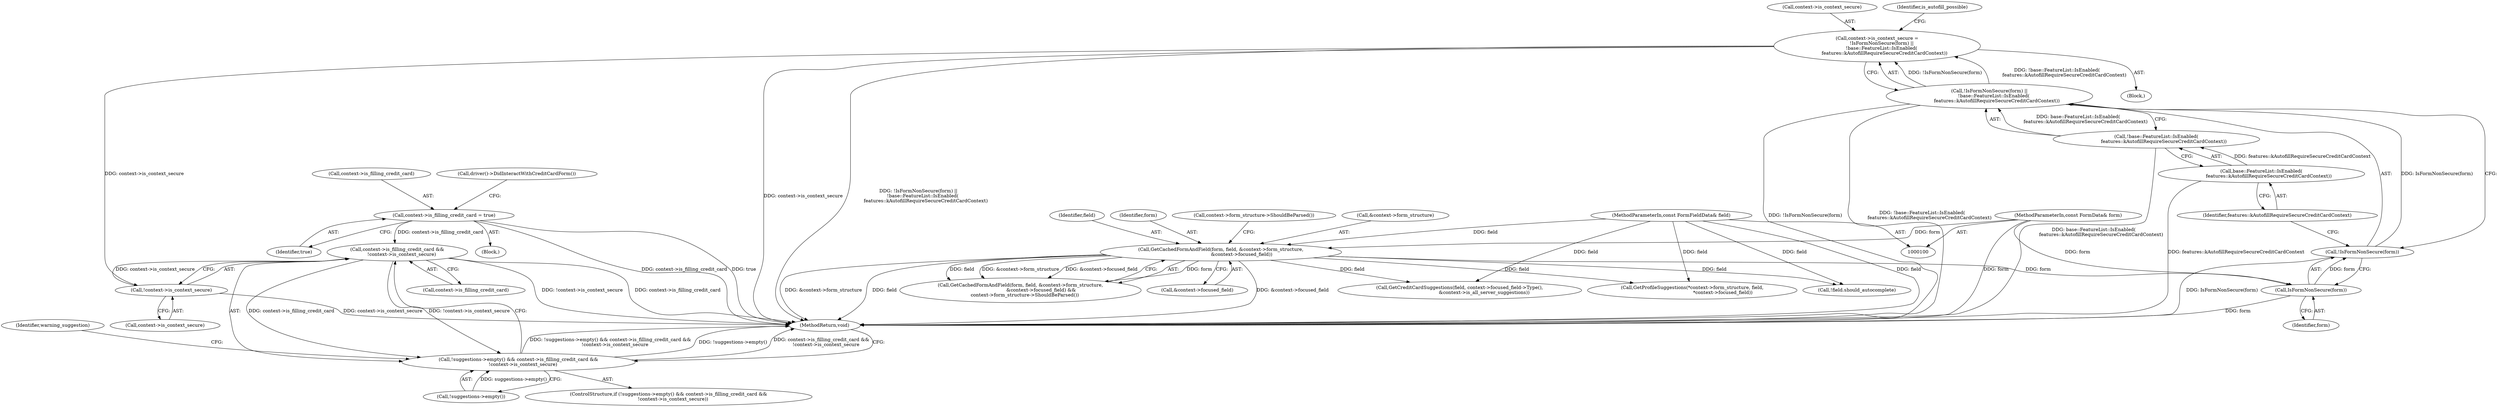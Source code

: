 digraph "0_Chrome_b025e82307a8490501bb030266cd955c391abcb7@pointer" {
"1000242" [label="(Call,context->is_filling_credit_card &&\n      !context->is_context_secure)"];
"1000138" [label="(Call,context->is_filling_credit_card = true)"];
"1000246" [label="(Call,!context->is_context_secure)"];
"1000150" [label="(Call,context->is_context_secure =\n      !IsFormNonSecure(form) ||\n      !base::FeatureList::IsEnabled(\n          features::kAutofillRequireSecureCreditCardContext))"];
"1000154" [label="(Call,!IsFormNonSecure(form) ||\n      !base::FeatureList::IsEnabled(\n          features::kAutofillRequireSecureCreditCardContext))"];
"1000155" [label="(Call,!IsFormNonSecure(form))"];
"1000156" [label="(Call,IsFormNonSecure(form))"];
"1000118" [label="(Call,GetCachedFormAndField(form, field, &context->form_structure,\n                            &context->focused_field))"];
"1000101" [label="(MethodParameterIn,const FormData& form)"];
"1000102" [label="(MethodParameterIn,const FormFieldData& field)"];
"1000158" [label="(Call,!base::FeatureList::IsEnabled(\n          features::kAutofillRequireSecureCreditCardContext))"];
"1000159" [label="(Call,base::FeatureList::IsEnabled(\n          features::kAutofillRequireSecureCreditCardContext))"];
"1000239" [label="(Call,!suggestions->empty() && context->is_filling_credit_card &&\n      !context->is_context_secure)"];
"1000184" [label="(Call,GetCreditCardSuggestions(field, context->focused_field->Type(),\n                                 &context->is_all_server_suggestions))"];
"1000142" [label="(Identifier,true)"];
"1000247" [label="(Call,context->is_context_secure)"];
"1000117" [label="(Call,GetCachedFormAndField(form, field, &context->form_structure,\n                            &context->focused_field) &&\n      context->form_structure->ShouldBeParsed())"];
"1000125" [label="(Call,&context->focused_field)"];
"1000138" [label="(Call,context->is_filling_credit_card = true)"];
"1000102" [label="(MethodParameterIn,const FormFieldData& field)"];
"1000101" [label="(MethodParameterIn,const FormData& form)"];
"1000243" [label="(Call,context->is_filling_credit_card)"];
"1000151" [label="(Call,context->is_context_secure)"];
"1000242" [label="(Call,context->is_filling_credit_card &&\n      !context->is_context_secure)"];
"1000157" [label="(Identifier,form)"];
"1000120" [label="(Identifier,field)"];
"1000119" [label="(Identifier,form)"];
"1000240" [label="(Call,!suggestions->empty())"];
"1000118" [label="(Call,GetCachedFormAndField(form, field, &context->form_structure,\n                            &context->focused_field))"];
"1000129" [label="(Call,context->form_structure->ShouldBeParsed())"];
"1000260" [label="(MethodReturn,void)"];
"1000254" [label="(Identifier,warning_suggestion)"];
"1000137" [label="(Block,)"];
"1000156" [label="(Call,IsFormNonSecure(form))"];
"1000150" [label="(Call,context->is_context_secure =\n      !IsFormNonSecure(form) ||\n      !base::FeatureList::IsEnabled(\n          features::kAutofillRequireSecureCreditCardContext))"];
"1000159" [label="(Call,base::FeatureList::IsEnabled(\n          features::kAutofillRequireSecureCreditCardContext))"];
"1000246" [label="(Call,!context->is_context_secure)"];
"1000238" [label="(ControlStructure,if (!suggestions->empty() && context->is_filling_credit_card &&\n      !context->is_context_secure))"];
"1000239" [label="(Call,!suggestions->empty() && context->is_filling_credit_card &&\n      !context->is_context_secure)"];
"1000158" [label="(Call,!base::FeatureList::IsEnabled(\n          features::kAutofillRequireSecureCreditCardContext))"];
"1000228" [label="(Call,GetProfileSuggestions(*context->form_structure, field,\n                                         *context->focused_field))"];
"1000214" [label="(Call,!field.should_autocomplete)"];
"1000155" [label="(Call,!IsFormNonSecure(form))"];
"1000139" [label="(Call,context->is_filling_credit_card)"];
"1000154" [label="(Call,!IsFormNonSecure(form) ||\n      !base::FeatureList::IsEnabled(\n          features::kAutofillRequireSecureCreditCardContext))"];
"1000143" [label="(Call,driver()->DidInteractWithCreditCardForm())"];
"1000164" [label="(Identifier,is_autofill_possible)"];
"1000160" [label="(Identifier,features::kAutofillRequireSecureCreditCardContext)"];
"1000105" [label="(Block,)"];
"1000121" [label="(Call,&context->form_structure)"];
"1000242" -> "1000239"  [label="AST: "];
"1000242" -> "1000243"  [label="CFG: "];
"1000242" -> "1000246"  [label="CFG: "];
"1000243" -> "1000242"  [label="AST: "];
"1000246" -> "1000242"  [label="AST: "];
"1000239" -> "1000242"  [label="CFG: "];
"1000242" -> "1000260"  [label="DDG: !context->is_context_secure"];
"1000242" -> "1000260"  [label="DDG: context->is_filling_credit_card"];
"1000242" -> "1000239"  [label="DDG: context->is_filling_credit_card"];
"1000242" -> "1000239"  [label="DDG: !context->is_context_secure"];
"1000138" -> "1000242"  [label="DDG: context->is_filling_credit_card"];
"1000246" -> "1000242"  [label="DDG: context->is_context_secure"];
"1000138" -> "1000137"  [label="AST: "];
"1000138" -> "1000142"  [label="CFG: "];
"1000139" -> "1000138"  [label="AST: "];
"1000142" -> "1000138"  [label="AST: "];
"1000143" -> "1000138"  [label="CFG: "];
"1000138" -> "1000260"  [label="DDG: context->is_filling_credit_card"];
"1000138" -> "1000260"  [label="DDG: true"];
"1000246" -> "1000247"  [label="CFG: "];
"1000247" -> "1000246"  [label="AST: "];
"1000246" -> "1000260"  [label="DDG: context->is_context_secure"];
"1000150" -> "1000246"  [label="DDG: context->is_context_secure"];
"1000150" -> "1000105"  [label="AST: "];
"1000150" -> "1000154"  [label="CFG: "];
"1000151" -> "1000150"  [label="AST: "];
"1000154" -> "1000150"  [label="AST: "];
"1000164" -> "1000150"  [label="CFG: "];
"1000150" -> "1000260"  [label="DDG: context->is_context_secure"];
"1000150" -> "1000260"  [label="DDG: !IsFormNonSecure(form) ||\n      !base::FeatureList::IsEnabled(\n          features::kAutofillRequireSecureCreditCardContext)"];
"1000154" -> "1000150"  [label="DDG: !IsFormNonSecure(form)"];
"1000154" -> "1000150"  [label="DDG: !base::FeatureList::IsEnabled(\n          features::kAutofillRequireSecureCreditCardContext)"];
"1000154" -> "1000155"  [label="CFG: "];
"1000154" -> "1000158"  [label="CFG: "];
"1000155" -> "1000154"  [label="AST: "];
"1000158" -> "1000154"  [label="AST: "];
"1000154" -> "1000260"  [label="DDG: !IsFormNonSecure(form)"];
"1000154" -> "1000260"  [label="DDG: !base::FeatureList::IsEnabled(\n          features::kAutofillRequireSecureCreditCardContext)"];
"1000155" -> "1000154"  [label="DDG: IsFormNonSecure(form)"];
"1000158" -> "1000154"  [label="DDG: base::FeatureList::IsEnabled(\n          features::kAutofillRequireSecureCreditCardContext)"];
"1000155" -> "1000156"  [label="CFG: "];
"1000156" -> "1000155"  [label="AST: "];
"1000160" -> "1000155"  [label="CFG: "];
"1000155" -> "1000260"  [label="DDG: IsFormNonSecure(form)"];
"1000156" -> "1000155"  [label="DDG: form"];
"1000156" -> "1000157"  [label="CFG: "];
"1000157" -> "1000156"  [label="AST: "];
"1000156" -> "1000260"  [label="DDG: form"];
"1000118" -> "1000156"  [label="DDG: form"];
"1000101" -> "1000156"  [label="DDG: form"];
"1000118" -> "1000117"  [label="AST: "];
"1000118" -> "1000125"  [label="CFG: "];
"1000119" -> "1000118"  [label="AST: "];
"1000120" -> "1000118"  [label="AST: "];
"1000121" -> "1000118"  [label="AST: "];
"1000125" -> "1000118"  [label="AST: "];
"1000129" -> "1000118"  [label="CFG: "];
"1000117" -> "1000118"  [label="CFG: "];
"1000118" -> "1000260"  [label="DDG: &context->focused_field"];
"1000118" -> "1000260"  [label="DDG: &context->form_structure"];
"1000118" -> "1000260"  [label="DDG: field"];
"1000118" -> "1000117"  [label="DDG: form"];
"1000118" -> "1000117"  [label="DDG: field"];
"1000118" -> "1000117"  [label="DDG: &context->form_structure"];
"1000118" -> "1000117"  [label="DDG: &context->focused_field"];
"1000101" -> "1000118"  [label="DDG: form"];
"1000102" -> "1000118"  [label="DDG: field"];
"1000118" -> "1000184"  [label="DDG: field"];
"1000118" -> "1000214"  [label="DDG: field"];
"1000118" -> "1000228"  [label="DDG: field"];
"1000101" -> "1000100"  [label="AST: "];
"1000101" -> "1000260"  [label="DDG: form"];
"1000102" -> "1000100"  [label="AST: "];
"1000102" -> "1000260"  [label="DDG: field"];
"1000102" -> "1000184"  [label="DDG: field"];
"1000102" -> "1000214"  [label="DDG: field"];
"1000102" -> "1000228"  [label="DDG: field"];
"1000158" -> "1000159"  [label="CFG: "];
"1000159" -> "1000158"  [label="AST: "];
"1000158" -> "1000260"  [label="DDG: base::FeatureList::IsEnabled(\n          features::kAutofillRequireSecureCreditCardContext)"];
"1000159" -> "1000158"  [label="DDG: features::kAutofillRequireSecureCreditCardContext"];
"1000159" -> "1000160"  [label="CFG: "];
"1000160" -> "1000159"  [label="AST: "];
"1000159" -> "1000260"  [label="DDG: features::kAutofillRequireSecureCreditCardContext"];
"1000239" -> "1000238"  [label="AST: "];
"1000239" -> "1000240"  [label="CFG: "];
"1000240" -> "1000239"  [label="AST: "];
"1000254" -> "1000239"  [label="CFG: "];
"1000260" -> "1000239"  [label="CFG: "];
"1000239" -> "1000260"  [label="DDG: !suggestions->empty() && context->is_filling_credit_card &&\n      !context->is_context_secure"];
"1000239" -> "1000260"  [label="DDG: !suggestions->empty()"];
"1000239" -> "1000260"  [label="DDG: context->is_filling_credit_card &&\n      !context->is_context_secure"];
"1000240" -> "1000239"  [label="DDG: suggestions->empty()"];
}
